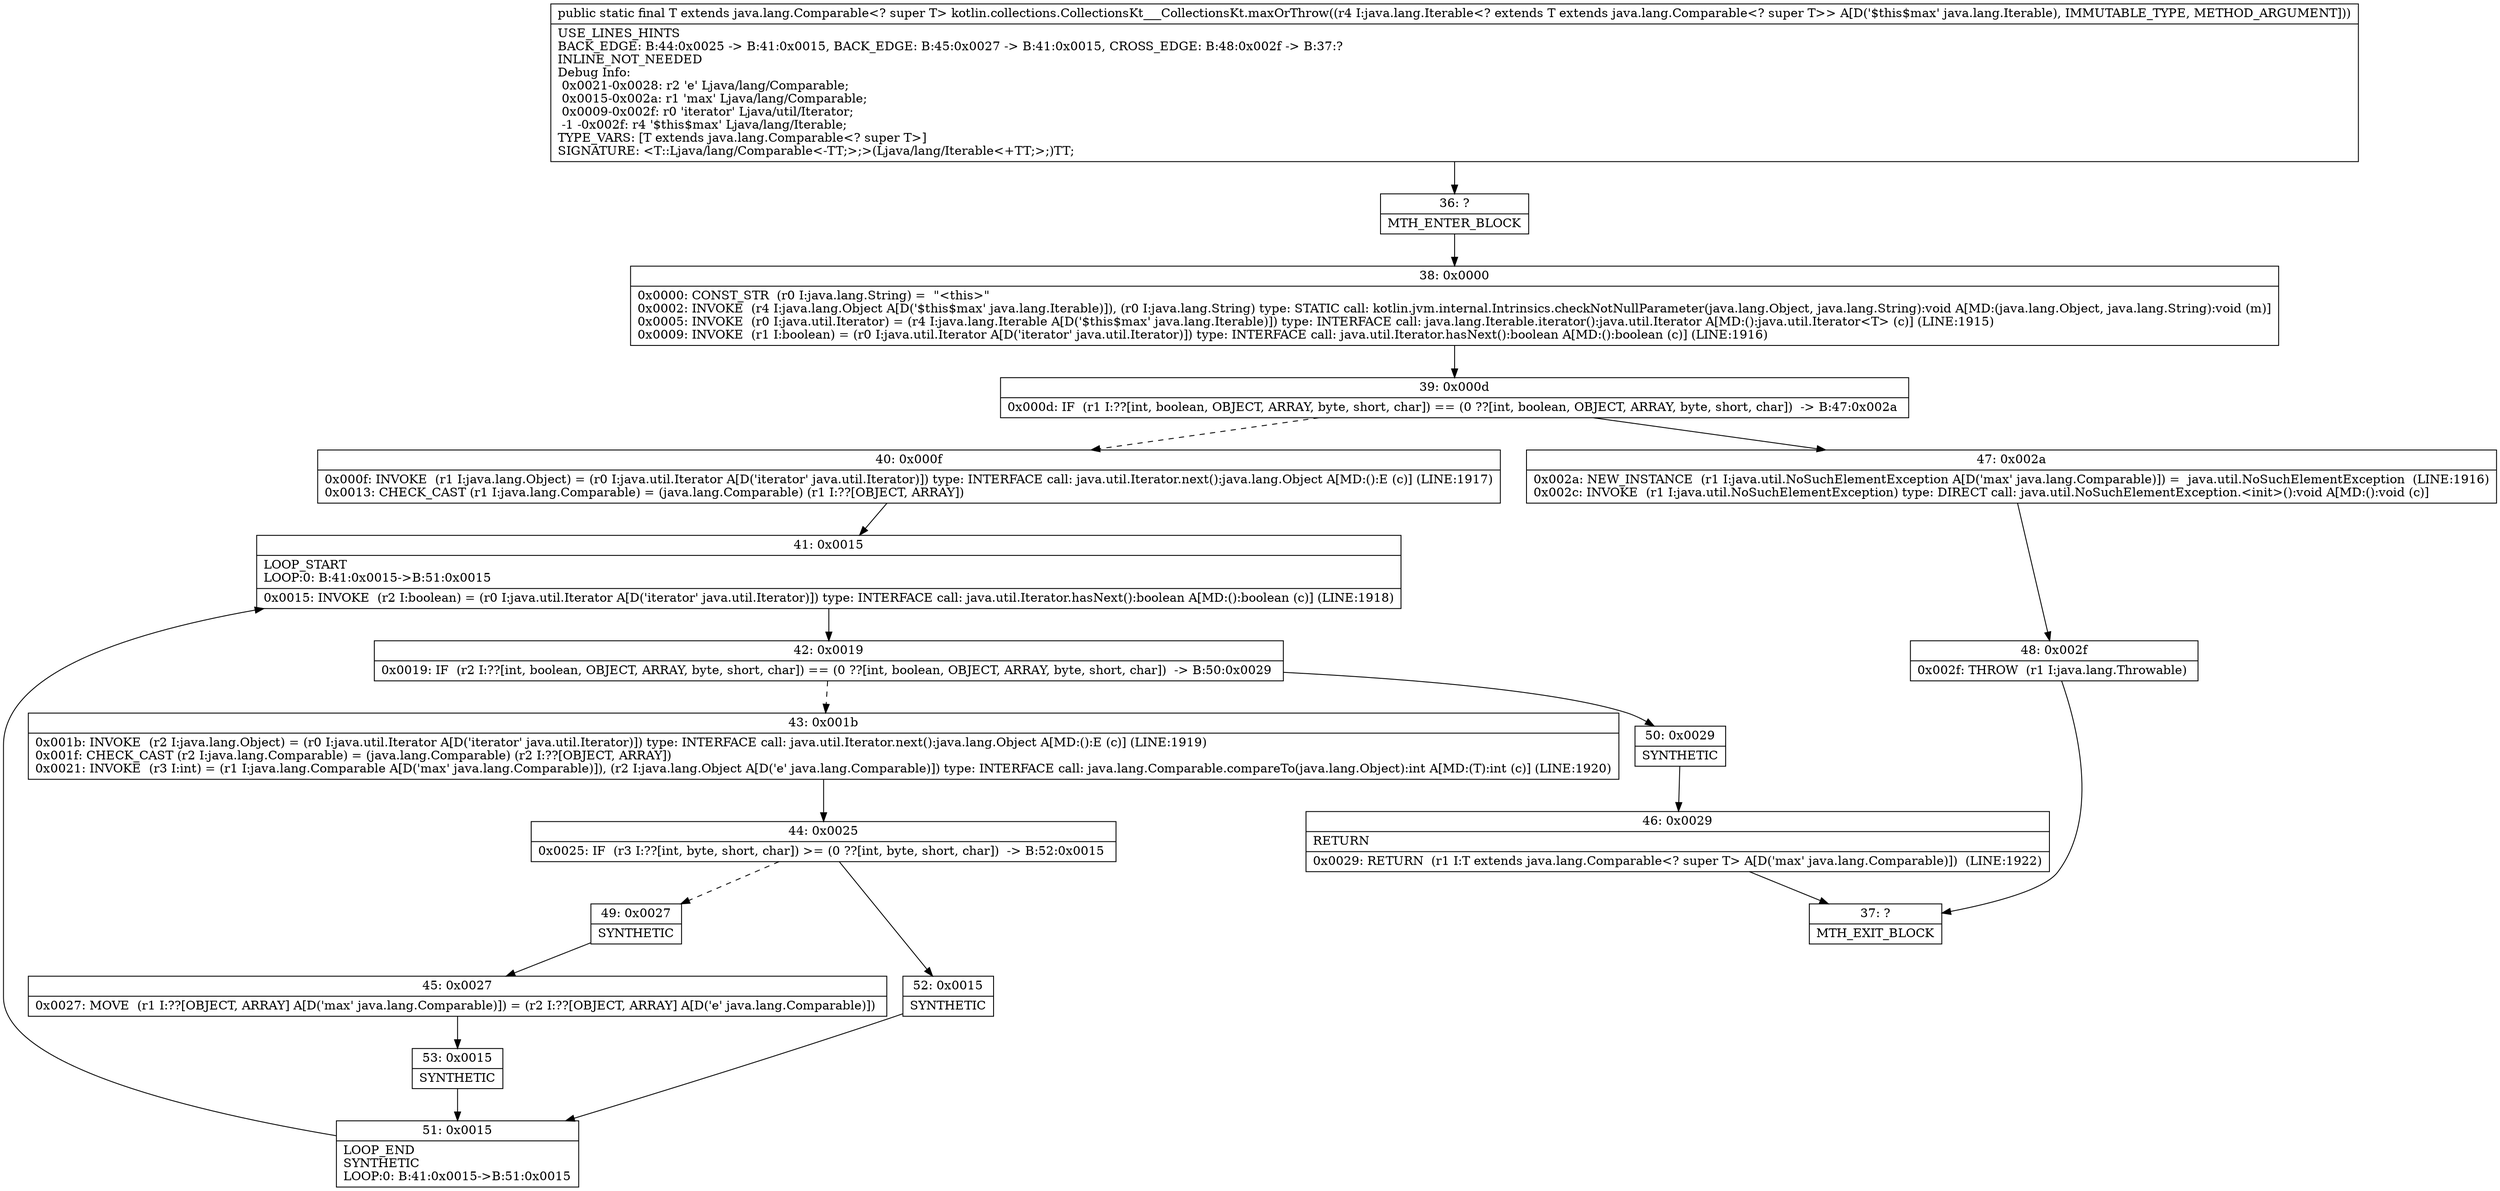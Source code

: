 digraph "CFG forkotlin.collections.CollectionsKt___CollectionsKt.maxOrThrow(Ljava\/lang\/Iterable;)Ljava\/lang\/Comparable;" {
Node_36 [shape=record,label="{36\:\ ?|MTH_ENTER_BLOCK\l}"];
Node_38 [shape=record,label="{38\:\ 0x0000|0x0000: CONST_STR  (r0 I:java.lang.String) =  \"\<this\>\" \l0x0002: INVOKE  (r4 I:java.lang.Object A[D('$this$max' java.lang.Iterable)]), (r0 I:java.lang.String) type: STATIC call: kotlin.jvm.internal.Intrinsics.checkNotNullParameter(java.lang.Object, java.lang.String):void A[MD:(java.lang.Object, java.lang.String):void (m)]\l0x0005: INVOKE  (r0 I:java.util.Iterator) = (r4 I:java.lang.Iterable A[D('$this$max' java.lang.Iterable)]) type: INTERFACE call: java.lang.Iterable.iterator():java.util.Iterator A[MD:():java.util.Iterator\<T\> (c)] (LINE:1915)\l0x0009: INVOKE  (r1 I:boolean) = (r0 I:java.util.Iterator A[D('iterator' java.util.Iterator)]) type: INTERFACE call: java.util.Iterator.hasNext():boolean A[MD:():boolean (c)] (LINE:1916)\l}"];
Node_39 [shape=record,label="{39\:\ 0x000d|0x000d: IF  (r1 I:??[int, boolean, OBJECT, ARRAY, byte, short, char]) == (0 ??[int, boolean, OBJECT, ARRAY, byte, short, char])  \-\> B:47:0x002a \l}"];
Node_40 [shape=record,label="{40\:\ 0x000f|0x000f: INVOKE  (r1 I:java.lang.Object) = (r0 I:java.util.Iterator A[D('iterator' java.util.Iterator)]) type: INTERFACE call: java.util.Iterator.next():java.lang.Object A[MD:():E (c)] (LINE:1917)\l0x0013: CHECK_CAST (r1 I:java.lang.Comparable) = (java.lang.Comparable) (r1 I:??[OBJECT, ARRAY]) \l}"];
Node_41 [shape=record,label="{41\:\ 0x0015|LOOP_START\lLOOP:0: B:41:0x0015\-\>B:51:0x0015\l|0x0015: INVOKE  (r2 I:boolean) = (r0 I:java.util.Iterator A[D('iterator' java.util.Iterator)]) type: INTERFACE call: java.util.Iterator.hasNext():boolean A[MD:():boolean (c)] (LINE:1918)\l}"];
Node_42 [shape=record,label="{42\:\ 0x0019|0x0019: IF  (r2 I:??[int, boolean, OBJECT, ARRAY, byte, short, char]) == (0 ??[int, boolean, OBJECT, ARRAY, byte, short, char])  \-\> B:50:0x0029 \l}"];
Node_43 [shape=record,label="{43\:\ 0x001b|0x001b: INVOKE  (r2 I:java.lang.Object) = (r0 I:java.util.Iterator A[D('iterator' java.util.Iterator)]) type: INTERFACE call: java.util.Iterator.next():java.lang.Object A[MD:():E (c)] (LINE:1919)\l0x001f: CHECK_CAST (r2 I:java.lang.Comparable) = (java.lang.Comparable) (r2 I:??[OBJECT, ARRAY]) \l0x0021: INVOKE  (r3 I:int) = (r1 I:java.lang.Comparable A[D('max' java.lang.Comparable)]), (r2 I:java.lang.Object A[D('e' java.lang.Comparable)]) type: INTERFACE call: java.lang.Comparable.compareTo(java.lang.Object):int A[MD:(T):int (c)] (LINE:1920)\l}"];
Node_44 [shape=record,label="{44\:\ 0x0025|0x0025: IF  (r3 I:??[int, byte, short, char]) \>= (0 ??[int, byte, short, char])  \-\> B:52:0x0015 \l}"];
Node_49 [shape=record,label="{49\:\ 0x0027|SYNTHETIC\l}"];
Node_45 [shape=record,label="{45\:\ 0x0027|0x0027: MOVE  (r1 I:??[OBJECT, ARRAY] A[D('max' java.lang.Comparable)]) = (r2 I:??[OBJECT, ARRAY] A[D('e' java.lang.Comparable)]) \l}"];
Node_53 [shape=record,label="{53\:\ 0x0015|SYNTHETIC\l}"];
Node_51 [shape=record,label="{51\:\ 0x0015|LOOP_END\lSYNTHETIC\lLOOP:0: B:41:0x0015\-\>B:51:0x0015\l}"];
Node_52 [shape=record,label="{52\:\ 0x0015|SYNTHETIC\l}"];
Node_50 [shape=record,label="{50\:\ 0x0029|SYNTHETIC\l}"];
Node_46 [shape=record,label="{46\:\ 0x0029|RETURN\l|0x0029: RETURN  (r1 I:T extends java.lang.Comparable\<? super T\> A[D('max' java.lang.Comparable)])  (LINE:1922)\l}"];
Node_37 [shape=record,label="{37\:\ ?|MTH_EXIT_BLOCK\l}"];
Node_47 [shape=record,label="{47\:\ 0x002a|0x002a: NEW_INSTANCE  (r1 I:java.util.NoSuchElementException A[D('max' java.lang.Comparable)]) =  java.util.NoSuchElementException  (LINE:1916)\l0x002c: INVOKE  (r1 I:java.util.NoSuchElementException) type: DIRECT call: java.util.NoSuchElementException.\<init\>():void A[MD:():void (c)]\l}"];
Node_48 [shape=record,label="{48\:\ 0x002f|0x002f: THROW  (r1 I:java.lang.Throwable) \l}"];
MethodNode[shape=record,label="{public static final T extends java.lang.Comparable\<? super T\> kotlin.collections.CollectionsKt___CollectionsKt.maxOrThrow((r4 I:java.lang.Iterable\<? extends T extends java.lang.Comparable\<? super T\>\> A[D('$this$max' java.lang.Iterable), IMMUTABLE_TYPE, METHOD_ARGUMENT]))  | USE_LINES_HINTS\lBACK_EDGE: B:44:0x0025 \-\> B:41:0x0015, BACK_EDGE: B:45:0x0027 \-\> B:41:0x0015, CROSS_EDGE: B:48:0x002f \-\> B:37:?\lINLINE_NOT_NEEDED\lDebug Info:\l  0x0021\-0x0028: r2 'e' Ljava\/lang\/Comparable;\l  0x0015\-0x002a: r1 'max' Ljava\/lang\/Comparable;\l  0x0009\-0x002f: r0 'iterator' Ljava\/util\/Iterator;\l  \-1 \-0x002f: r4 '$this$max' Ljava\/lang\/Iterable;\lTYPE_VARS: [T extends java.lang.Comparable\<? super T\>]\lSIGNATURE: \<T::Ljava\/lang\/Comparable\<\-TT;\>;\>(Ljava\/lang\/Iterable\<+TT;\>;)TT;\l}"];
MethodNode -> Node_36;Node_36 -> Node_38;
Node_38 -> Node_39;
Node_39 -> Node_40[style=dashed];
Node_39 -> Node_47;
Node_40 -> Node_41;
Node_41 -> Node_42;
Node_42 -> Node_43[style=dashed];
Node_42 -> Node_50;
Node_43 -> Node_44;
Node_44 -> Node_49[style=dashed];
Node_44 -> Node_52;
Node_49 -> Node_45;
Node_45 -> Node_53;
Node_53 -> Node_51;
Node_51 -> Node_41;
Node_52 -> Node_51;
Node_50 -> Node_46;
Node_46 -> Node_37;
Node_47 -> Node_48;
Node_48 -> Node_37;
}

